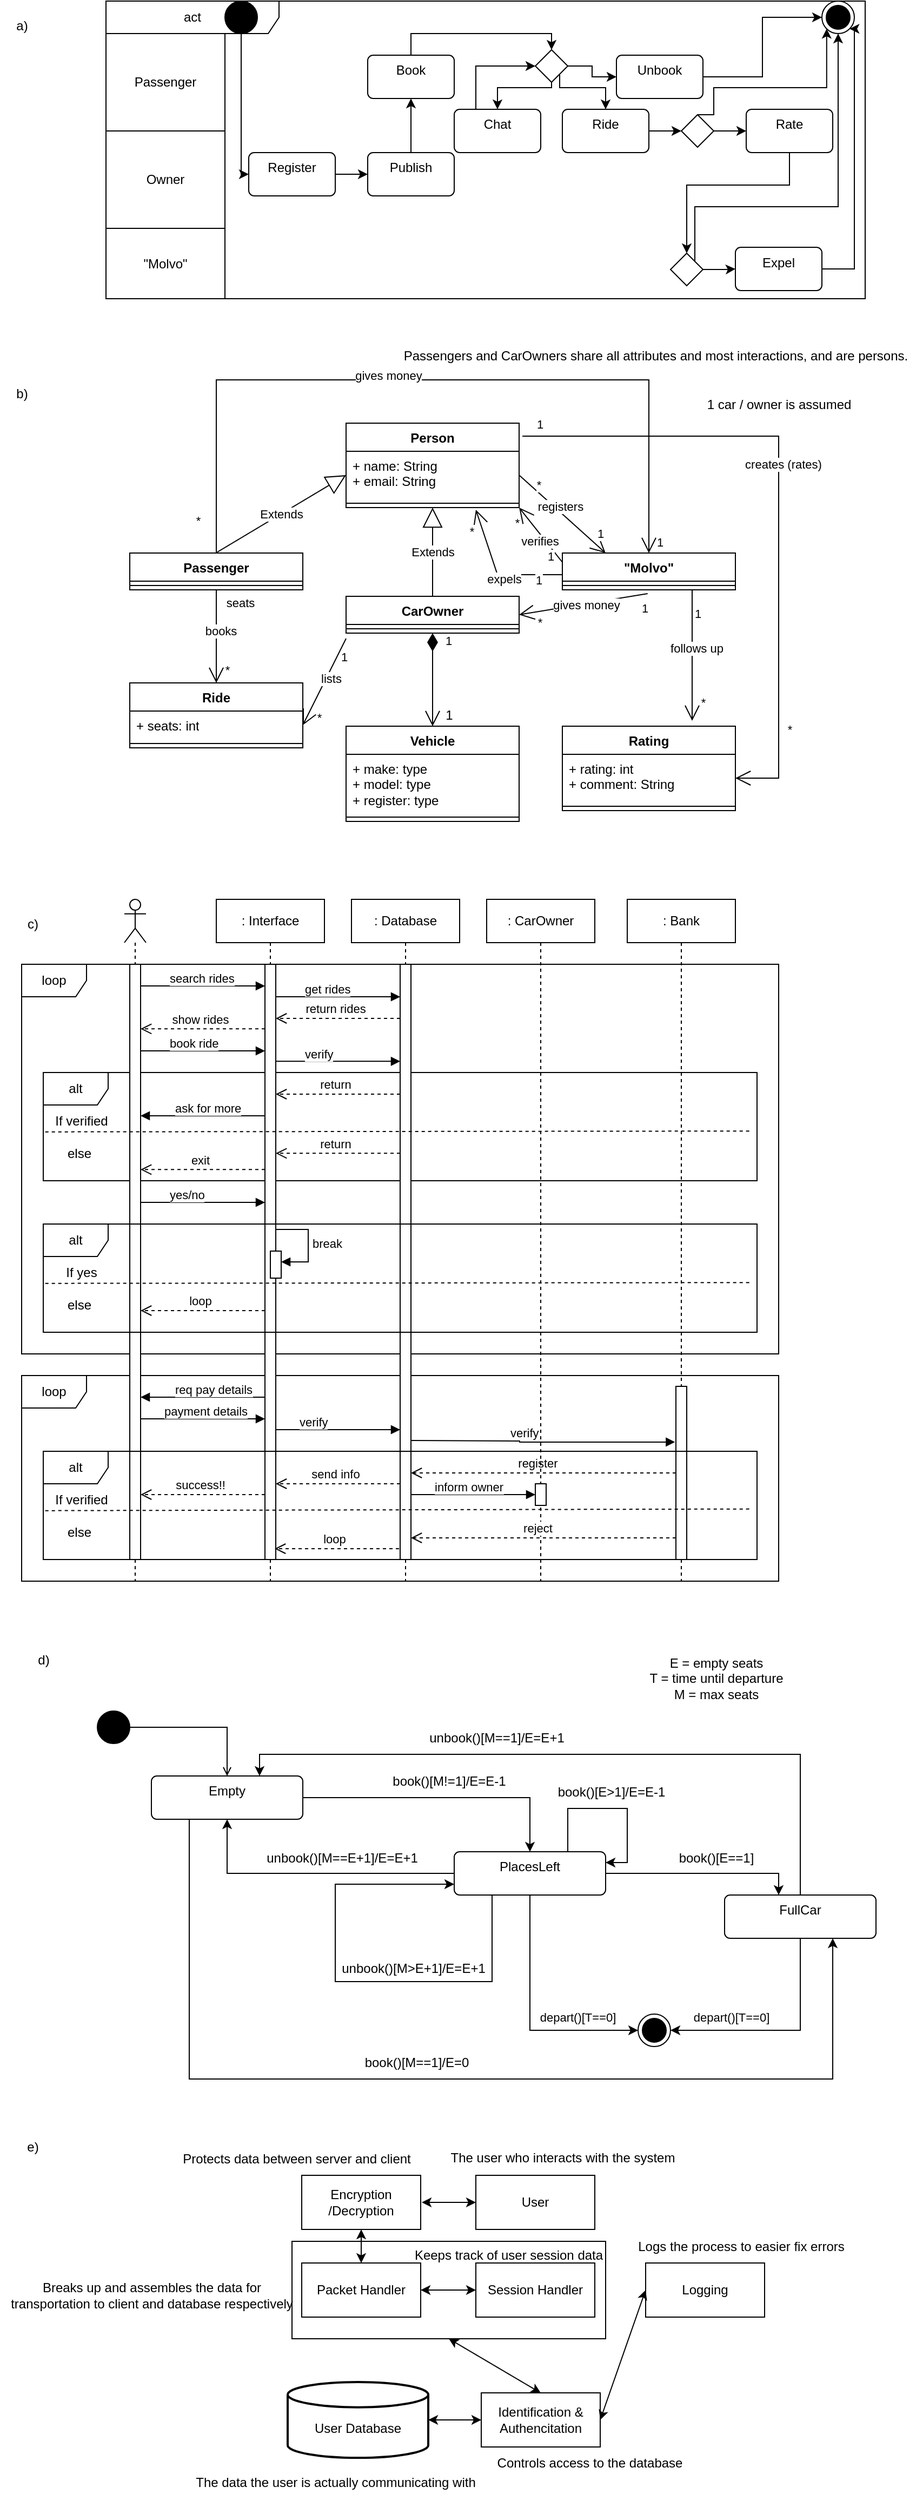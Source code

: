 <mxfile version="24.7.14">
  <diagram name="Page-1" id="c4acf3e9-155e-7222-9cf6-157b1a14988f">
    <mxGraphModel dx="1615" dy="871" grid="1" gridSize="10" guides="1" tooltips="1" connect="1" arrows="1" fold="1" page="1" pageScale="1" pageWidth="850" pageHeight="1100" background="none" math="0" shadow="0">
      <root>
        <mxCell id="0" />
        <mxCell id="1" parent="0" />
        <mxCell id="uLzzSYT0SzyPOxnXmZJz-253" value="" style="html=1;whiteSpace=wrap;" vertex="1" parent="1">
          <mxGeometry x="270" y="2110" width="290" height="90" as="geometry" />
        </mxCell>
        <mxCell id="uLzzSYT0SzyPOxnXmZJz-177" value="act" style="shape=umlFrame;whiteSpace=wrap;html=1;pointerEvents=0;recursiveResize=0;container=1;collapsible=0;width=160;" vertex="1" parent="1">
          <mxGeometry x="98" y="40" width="702" height="275" as="geometry" />
        </mxCell>
        <mxCell id="uLzzSYT0SzyPOxnXmZJz-180" value="&quot;Molvo&quot;" style="html=1;whiteSpace=wrap;" vertex="1" parent="uLzzSYT0SzyPOxnXmZJz-177">
          <mxGeometry y="210" width="110" height="65" as="geometry" />
        </mxCell>
        <mxCell id="uLzzSYT0SzyPOxnXmZJz-188" style="edgeStyle=orthogonalEdgeStyle;rounded=0;orthogonalLoop=1;jettySize=auto;html=1;entryX=0;entryY=0.5;entryDx=0;entryDy=0;" edge="1" parent="uLzzSYT0SzyPOxnXmZJz-177" source="uLzzSYT0SzyPOxnXmZJz-176" target="uLzzSYT0SzyPOxnXmZJz-181">
          <mxGeometry relative="1" as="geometry" />
        </mxCell>
        <mxCell id="uLzzSYT0SzyPOxnXmZJz-176" value="Register" style="html=1;align=center;verticalAlign=top;rounded=1;absoluteArcSize=1;arcSize=10;dashed=0;whiteSpace=wrap;" vertex="1" parent="uLzzSYT0SzyPOxnXmZJz-177">
          <mxGeometry x="132" y="140" width="80" height="40" as="geometry" />
        </mxCell>
        <mxCell id="uLzzSYT0SzyPOxnXmZJz-190" style="edgeStyle=orthogonalEdgeStyle;rounded=0;orthogonalLoop=1;jettySize=auto;html=1;entryX=0.5;entryY=1;entryDx=0;entryDy=0;" edge="1" parent="uLzzSYT0SzyPOxnXmZJz-177" source="uLzzSYT0SzyPOxnXmZJz-181" target="uLzzSYT0SzyPOxnXmZJz-182">
          <mxGeometry relative="1" as="geometry" />
        </mxCell>
        <mxCell id="uLzzSYT0SzyPOxnXmZJz-181" value="Publish" style="html=1;align=center;verticalAlign=top;rounded=1;absoluteArcSize=1;arcSize=10;dashed=0;whiteSpace=wrap;" vertex="1" parent="uLzzSYT0SzyPOxnXmZJz-177">
          <mxGeometry x="242" y="140" width="80" height="40" as="geometry" />
        </mxCell>
        <mxCell id="uLzzSYT0SzyPOxnXmZJz-191" style="edgeStyle=orthogonalEdgeStyle;rounded=0;orthogonalLoop=1;jettySize=auto;html=1;entryX=0.5;entryY=0;entryDx=0;entryDy=0;" edge="1" parent="uLzzSYT0SzyPOxnXmZJz-177" source="uLzzSYT0SzyPOxnXmZJz-192" target="uLzzSYT0SzyPOxnXmZJz-187">
          <mxGeometry relative="1" as="geometry">
            <Array as="points">
              <mxPoint x="412" y="80" />
              <mxPoint x="362" y="80" />
            </Array>
          </mxGeometry>
        </mxCell>
        <mxCell id="uLzzSYT0SzyPOxnXmZJz-182" value="Book" style="html=1;align=center;verticalAlign=top;rounded=1;absoluteArcSize=1;arcSize=10;dashed=0;whiteSpace=wrap;" vertex="1" parent="uLzzSYT0SzyPOxnXmZJz-177">
          <mxGeometry x="242" y="50" width="80" height="40" as="geometry" />
        </mxCell>
        <mxCell id="uLzzSYT0SzyPOxnXmZJz-206" style="edgeStyle=orthogonalEdgeStyle;rounded=0;orthogonalLoop=1;jettySize=auto;html=1;entryX=1;entryY=1;entryDx=0;entryDy=0;" edge="1" parent="uLzzSYT0SzyPOxnXmZJz-177" source="uLzzSYT0SzyPOxnXmZJz-184" target="uLzzSYT0SzyPOxnXmZJz-175">
          <mxGeometry relative="1" as="geometry">
            <Array as="points">
              <mxPoint x="692" y="247" />
              <mxPoint x="692" y="26" />
            </Array>
          </mxGeometry>
        </mxCell>
        <mxCell id="uLzzSYT0SzyPOxnXmZJz-184" value="Expel" style="html=1;align=center;verticalAlign=top;rounded=1;absoluteArcSize=1;arcSize=10;dashed=0;whiteSpace=wrap;" vertex="1" parent="uLzzSYT0SzyPOxnXmZJz-177">
          <mxGeometry x="582" y="227.5" width="80" height="40" as="geometry" />
        </mxCell>
        <mxCell id="uLzzSYT0SzyPOxnXmZJz-185" value="Ride" style="html=1;align=center;verticalAlign=top;rounded=1;absoluteArcSize=1;arcSize=10;dashed=0;whiteSpace=wrap;" vertex="1" parent="uLzzSYT0SzyPOxnXmZJz-177">
          <mxGeometry x="422" y="100" width="80" height="40" as="geometry" />
        </mxCell>
        <mxCell id="uLzzSYT0SzyPOxnXmZJz-194" style="edgeStyle=orthogonalEdgeStyle;rounded=0;orthogonalLoop=1;jettySize=auto;html=1;entryX=0;entryY=0.5;entryDx=0;entryDy=0;exitX=0.25;exitY=0;exitDx=0;exitDy=0;" edge="1" parent="uLzzSYT0SzyPOxnXmZJz-177" source="uLzzSYT0SzyPOxnXmZJz-187" target="uLzzSYT0SzyPOxnXmZJz-192">
          <mxGeometry relative="1" as="geometry">
            <Array as="points">
              <mxPoint x="362" y="60" />
              <mxPoint x="397" y="60" />
            </Array>
          </mxGeometry>
        </mxCell>
        <mxCell id="uLzzSYT0SzyPOxnXmZJz-187" value="Chat" style="html=1;align=center;verticalAlign=top;rounded=1;absoluteArcSize=1;arcSize=10;dashed=0;whiteSpace=wrap;" vertex="1" parent="uLzzSYT0SzyPOxnXmZJz-177">
          <mxGeometry x="322" y="100" width="80" height="40" as="geometry" />
        </mxCell>
        <mxCell id="uLzzSYT0SzyPOxnXmZJz-193" value="" style="edgeStyle=orthogonalEdgeStyle;rounded=0;orthogonalLoop=1;jettySize=auto;html=1;entryX=0.5;entryY=0;entryDx=0;entryDy=0;" edge="1" parent="uLzzSYT0SzyPOxnXmZJz-177" source="uLzzSYT0SzyPOxnXmZJz-182" target="uLzzSYT0SzyPOxnXmZJz-192">
          <mxGeometry relative="1" as="geometry">
            <mxPoint x="450" y="1470" as="sourcePoint" />
            <mxPoint x="510" y="1520" as="targetPoint" />
            <Array as="points">
              <mxPoint x="282" y="30" />
              <mxPoint x="412" y="30" />
            </Array>
          </mxGeometry>
        </mxCell>
        <mxCell id="uLzzSYT0SzyPOxnXmZJz-195" style="edgeStyle=orthogonalEdgeStyle;rounded=0;orthogonalLoop=1;jettySize=auto;html=1;" edge="1" parent="uLzzSYT0SzyPOxnXmZJz-177" source="uLzzSYT0SzyPOxnXmZJz-192" target="uLzzSYT0SzyPOxnXmZJz-183">
          <mxGeometry relative="1" as="geometry" />
        </mxCell>
        <mxCell id="uLzzSYT0SzyPOxnXmZJz-197" style="edgeStyle=orthogonalEdgeStyle;rounded=0;orthogonalLoop=1;jettySize=auto;html=1;exitX=1;exitY=1;exitDx=0;exitDy=0;entryX=0.5;entryY=0;entryDx=0;entryDy=0;" edge="1" parent="uLzzSYT0SzyPOxnXmZJz-177" source="uLzzSYT0SzyPOxnXmZJz-192" target="uLzzSYT0SzyPOxnXmZJz-185">
          <mxGeometry relative="1" as="geometry">
            <Array as="points">
              <mxPoint x="420" y="80" />
              <mxPoint x="462" y="80" />
            </Array>
          </mxGeometry>
        </mxCell>
        <mxCell id="uLzzSYT0SzyPOxnXmZJz-192" value="" style="rhombus;" vertex="1" parent="uLzzSYT0SzyPOxnXmZJz-177">
          <mxGeometry x="397" y="45" width="30" height="30" as="geometry" />
        </mxCell>
        <mxCell id="uLzzSYT0SzyPOxnXmZJz-201" style="edgeStyle=orthogonalEdgeStyle;rounded=0;orthogonalLoop=1;jettySize=auto;html=1;entryX=0;entryY=0.5;entryDx=0;entryDy=0;" edge="1" parent="uLzzSYT0SzyPOxnXmZJz-177" source="uLzzSYT0SzyPOxnXmZJz-183" target="uLzzSYT0SzyPOxnXmZJz-175">
          <mxGeometry relative="1" as="geometry" />
        </mxCell>
        <mxCell id="uLzzSYT0SzyPOxnXmZJz-183" value="Unbook" style="html=1;align=center;verticalAlign=top;rounded=1;absoluteArcSize=1;arcSize=10;dashed=0;whiteSpace=wrap;" vertex="1" parent="uLzzSYT0SzyPOxnXmZJz-177">
          <mxGeometry x="472" y="50" width="80" height="40" as="geometry" />
        </mxCell>
        <mxCell id="uLzzSYT0SzyPOxnXmZJz-179" value="Owner" style="html=1;whiteSpace=wrap;" vertex="1" parent="uLzzSYT0SzyPOxnXmZJz-177">
          <mxGeometry y="120" width="110" height="90" as="geometry" />
        </mxCell>
        <mxCell id="uLzzSYT0SzyPOxnXmZJz-175" value="" style="ellipse;html=1;shape=endState;fillColor=strokeColor;" vertex="1" parent="uLzzSYT0SzyPOxnXmZJz-177">
          <mxGeometry x="662" width="30" height="30" as="geometry" />
        </mxCell>
        <mxCell id="uLzzSYT0SzyPOxnXmZJz-174" value="" style="ellipse;fillColor=strokeColor;html=1;" vertex="1" parent="uLzzSYT0SzyPOxnXmZJz-177">
          <mxGeometry x="110" width="30" height="30" as="geometry" />
        </mxCell>
        <mxCell id="uLzzSYT0SzyPOxnXmZJz-189" style="edgeStyle=orthogonalEdgeStyle;rounded=0;orthogonalLoop=1;jettySize=auto;html=1;entryX=0;entryY=0.5;entryDx=0;entryDy=0;" edge="1" parent="uLzzSYT0SzyPOxnXmZJz-177" source="uLzzSYT0SzyPOxnXmZJz-174" target="uLzzSYT0SzyPOxnXmZJz-176">
          <mxGeometry relative="1" as="geometry">
            <Array as="points">
              <mxPoint x="125" y="160" />
            </Array>
          </mxGeometry>
        </mxCell>
        <mxCell id="uLzzSYT0SzyPOxnXmZJz-203" value="" style="rhombus;" vertex="1" parent="uLzzSYT0SzyPOxnXmZJz-177">
          <mxGeometry x="532" y="105" width="30" height="30" as="geometry" />
        </mxCell>
        <mxCell id="uLzzSYT0SzyPOxnXmZJz-198" style="edgeStyle=orthogonalEdgeStyle;rounded=0;orthogonalLoop=1;jettySize=auto;html=1;entryX=0;entryY=0.5;entryDx=0;entryDy=0;" edge="1" parent="uLzzSYT0SzyPOxnXmZJz-177" source="uLzzSYT0SzyPOxnXmZJz-185" target="uLzzSYT0SzyPOxnXmZJz-203">
          <mxGeometry relative="1" as="geometry">
            <Array as="points">
              <mxPoint x="532" y="120" />
            </Array>
          </mxGeometry>
        </mxCell>
        <mxCell id="uLzzSYT0SzyPOxnXmZJz-205" style="edgeStyle=orthogonalEdgeStyle;rounded=0;orthogonalLoop=1;jettySize=auto;html=1;exitX=0.5;exitY=0;exitDx=0;exitDy=0;entryX=0;entryY=1;entryDx=0;entryDy=0;" edge="1" parent="uLzzSYT0SzyPOxnXmZJz-177" source="uLzzSYT0SzyPOxnXmZJz-203" target="uLzzSYT0SzyPOxnXmZJz-175">
          <mxGeometry relative="1" as="geometry">
            <Array as="points">
              <mxPoint x="562" y="105" />
              <mxPoint x="562" y="80" />
              <mxPoint x="666" y="80" />
            </Array>
          </mxGeometry>
        </mxCell>
        <mxCell id="uLzzSYT0SzyPOxnXmZJz-164" value="loop" style="shape=umlFrame;whiteSpace=wrap;html=1;pointerEvents=0;" vertex="1" parent="1">
          <mxGeometry x="20" y="1310" width="700" height="190" as="geometry" />
        </mxCell>
        <mxCell id="uLzzSYT0SzyPOxnXmZJz-149" value="loop" style="shape=umlFrame;whiteSpace=wrap;html=1;pointerEvents=0;" vertex="1" parent="1">
          <mxGeometry x="20" y="930" width="700" height="360" as="geometry" />
        </mxCell>
        <mxCell id="uLzzSYT0SzyPOxnXmZJz-130" value="alt" style="shape=umlFrame;whiteSpace=wrap;html=1;pointerEvents=0;" vertex="1" parent="1">
          <mxGeometry x="40" y="1030" width="660" height="100" as="geometry" />
        </mxCell>
        <mxCell id="uLzzSYT0SzyPOxnXmZJz-9" value="&quot;Molvo&quot;" style="swimlane;fontStyle=1;align=center;verticalAlign=top;childLayout=stackLayout;horizontal=1;startSize=26;horizontalStack=0;resizeParent=1;resizeParentMax=0;resizeLast=0;collapsible=1;marginBottom=0;whiteSpace=wrap;html=1;" vertex="1" parent="1">
          <mxGeometry x="520" y="550" width="160" height="34" as="geometry" />
        </mxCell>
        <mxCell id="uLzzSYT0SzyPOxnXmZJz-11" value="" style="line;strokeWidth=1;fillColor=none;align=left;verticalAlign=middle;spacingTop=-1;spacingLeft=3;spacingRight=3;rotatable=0;labelPosition=right;points=[];portConstraint=eastwest;strokeColor=inherit;" vertex="1" parent="uLzzSYT0SzyPOxnXmZJz-9">
          <mxGeometry y="26" width="160" height="8" as="geometry" />
        </mxCell>
        <mxCell id="uLzzSYT0SzyPOxnXmZJz-1" value="Person" style="swimlane;fontStyle=1;align=center;verticalAlign=top;childLayout=stackLayout;horizontal=1;startSize=26;horizontalStack=0;resizeParent=1;resizeParentMax=0;resizeLast=0;collapsible=1;marginBottom=0;whiteSpace=wrap;html=1;" vertex="1" parent="1">
          <mxGeometry x="320" y="430" width="160" height="78" as="geometry" />
        </mxCell>
        <mxCell id="uLzzSYT0SzyPOxnXmZJz-2" value="&lt;div&gt;+ name: String&lt;/div&gt;&lt;div&gt;+ email: String&lt;/div&gt;" style="text;strokeColor=none;fillColor=none;align=left;verticalAlign=top;spacingLeft=4;spacingRight=4;overflow=hidden;rotatable=0;points=[[0,0.5],[1,0.5]];portConstraint=eastwest;whiteSpace=wrap;html=1;" vertex="1" parent="uLzzSYT0SzyPOxnXmZJz-1">
          <mxGeometry y="26" width="160" height="44" as="geometry" />
        </mxCell>
        <mxCell id="uLzzSYT0SzyPOxnXmZJz-3" value="" style="line;strokeWidth=1;fillColor=none;align=left;verticalAlign=middle;spacingTop=-1;spacingLeft=3;spacingRight=3;rotatable=0;labelPosition=right;points=[];portConstraint=eastwest;strokeColor=inherit;" vertex="1" parent="uLzzSYT0SzyPOxnXmZJz-1">
          <mxGeometry y="70" width="160" height="8" as="geometry" />
        </mxCell>
        <mxCell id="uLzzSYT0SzyPOxnXmZJz-5" value="Passenger" style="swimlane;fontStyle=1;align=center;verticalAlign=top;childLayout=stackLayout;horizontal=1;startSize=26;horizontalStack=0;resizeParent=1;resizeParentMax=0;resizeLast=0;collapsible=1;marginBottom=0;whiteSpace=wrap;html=1;" vertex="1" parent="1">
          <mxGeometry x="120" y="550" width="160" height="34" as="geometry" />
        </mxCell>
        <mxCell id="uLzzSYT0SzyPOxnXmZJz-7" value="" style="line;strokeWidth=1;fillColor=none;align=left;verticalAlign=middle;spacingTop=-1;spacingLeft=3;spacingRight=3;rotatable=0;labelPosition=right;points=[];portConstraint=eastwest;strokeColor=inherit;" vertex="1" parent="uLzzSYT0SzyPOxnXmZJz-5">
          <mxGeometry y="26" width="160" height="8" as="geometry" />
        </mxCell>
        <mxCell id="uLzzSYT0SzyPOxnXmZJz-13" value="CarOwner" style="swimlane;fontStyle=1;align=center;verticalAlign=top;childLayout=stackLayout;horizontal=1;startSize=26;horizontalStack=0;resizeParent=1;resizeParentMax=0;resizeLast=0;collapsible=1;marginBottom=0;whiteSpace=wrap;html=1;" vertex="1" parent="1">
          <mxGeometry x="320" y="590" width="160" height="34" as="geometry" />
        </mxCell>
        <mxCell id="uLzzSYT0SzyPOxnXmZJz-15" value="" style="line;strokeWidth=1;fillColor=none;align=left;verticalAlign=middle;spacingTop=-1;spacingLeft=3;spacingRight=3;rotatable=0;labelPosition=right;points=[];portConstraint=eastwest;strokeColor=inherit;" vertex="1" parent="uLzzSYT0SzyPOxnXmZJz-13">
          <mxGeometry y="26" width="160" height="8" as="geometry" />
        </mxCell>
        <mxCell id="uLzzSYT0SzyPOxnXmZJz-18" value="Extends" style="endArrow=block;endSize=16;endFill=0;html=1;rounded=0;exitX=0.5;exitY=0;exitDx=0;exitDy=0;entryX=0.5;entryY=1;entryDx=0;entryDy=0;entryPerimeter=0;" edge="1" parent="1" source="uLzzSYT0SzyPOxnXmZJz-13" target="uLzzSYT0SzyPOxnXmZJz-3">
          <mxGeometry width="160" relative="1" as="geometry">
            <mxPoint x="400" y="580" as="sourcePoint" />
            <mxPoint x="400" y="516" as="targetPoint" />
          </mxGeometry>
        </mxCell>
        <mxCell id="uLzzSYT0SzyPOxnXmZJz-20" value="Extends" style="endArrow=block;endSize=16;endFill=0;html=1;rounded=0;exitX=0.5;exitY=0;exitDx=0;exitDy=0;entryX=0;entryY=0.5;entryDx=0;entryDy=0;" edge="1" parent="1" target="uLzzSYT0SzyPOxnXmZJz-2">
          <mxGeometry width="160" relative="1" as="geometry">
            <mxPoint x="199.5" y="550" as="sourcePoint" />
            <mxPoint x="199.5" y="476" as="targetPoint" />
          </mxGeometry>
        </mxCell>
        <mxCell id="uLzzSYT0SzyPOxnXmZJz-21" value="Vehicle" style="swimlane;fontStyle=1;align=center;verticalAlign=top;childLayout=stackLayout;horizontal=1;startSize=26;horizontalStack=0;resizeParent=1;resizeParentMax=0;resizeLast=0;collapsible=1;marginBottom=0;whiteSpace=wrap;html=1;" vertex="1" parent="1">
          <mxGeometry x="320" y="710" width="160" height="88" as="geometry" />
        </mxCell>
        <mxCell id="uLzzSYT0SzyPOxnXmZJz-22" value="&lt;div&gt;+ make: type&lt;/div&gt;&lt;div&gt;+ model: type&lt;br&gt;&lt;/div&gt;&lt;div&gt;+ register: type&lt;br&gt;&lt;/div&gt;" style="text;strokeColor=none;fillColor=none;align=left;verticalAlign=top;spacingLeft=4;spacingRight=4;overflow=hidden;rotatable=0;points=[[0,0.5],[1,0.5]];portConstraint=eastwest;whiteSpace=wrap;html=1;" vertex="1" parent="uLzzSYT0SzyPOxnXmZJz-21">
          <mxGeometry y="26" width="160" height="54" as="geometry" />
        </mxCell>
        <mxCell id="uLzzSYT0SzyPOxnXmZJz-23" value="" style="line;strokeWidth=1;fillColor=none;align=left;verticalAlign=middle;spacingTop=-1;spacingLeft=3;spacingRight=3;rotatable=0;labelPosition=right;points=[];portConstraint=eastwest;strokeColor=inherit;" vertex="1" parent="uLzzSYT0SzyPOxnXmZJz-21">
          <mxGeometry y="80" width="160" height="8" as="geometry" />
        </mxCell>
        <mxCell id="uLzzSYT0SzyPOxnXmZJz-24" value="1" style="endArrow=open;html=1;endSize=12;startArrow=diamondThin;startSize=14;startFill=1;edgeStyle=orthogonalEdgeStyle;align=left;verticalAlign=bottom;rounded=0;entryX=0.5;entryY=0;entryDx=0;entryDy=0;exitX=0.5;exitY=1;exitDx=0;exitDy=0;" edge="1" parent="1" source="uLzzSYT0SzyPOxnXmZJz-13" target="uLzzSYT0SzyPOxnXmZJz-21">
          <mxGeometry x="-0.628" y="10" relative="1" as="geometry">
            <mxPoint x="400" y="650" as="sourcePoint" />
            <mxPoint x="500" y="670" as="targetPoint" />
            <mxPoint as="offset" />
          </mxGeometry>
        </mxCell>
        <mxCell id="uLzzSYT0SzyPOxnXmZJz-25" value="Ride" style="swimlane;fontStyle=1;align=center;verticalAlign=top;childLayout=stackLayout;horizontal=1;startSize=26;horizontalStack=0;resizeParent=1;resizeParentMax=0;resizeLast=0;collapsible=1;marginBottom=0;whiteSpace=wrap;html=1;" vertex="1" parent="1">
          <mxGeometry x="120" y="670" width="160" height="60" as="geometry" />
        </mxCell>
        <mxCell id="uLzzSYT0SzyPOxnXmZJz-26" value="+ seats: int" style="text;strokeColor=none;fillColor=none;align=left;verticalAlign=top;spacingLeft=4;spacingRight=4;overflow=hidden;rotatable=0;points=[[0,0.5],[1,0.5]];portConstraint=eastwest;whiteSpace=wrap;html=1;" vertex="1" parent="uLzzSYT0SzyPOxnXmZJz-25">
          <mxGeometry y="26" width="160" height="26" as="geometry" />
        </mxCell>
        <mxCell id="uLzzSYT0SzyPOxnXmZJz-27" value="" style="line;strokeWidth=1;fillColor=none;align=left;verticalAlign=middle;spacingTop=-1;spacingLeft=3;spacingRight=3;rotatable=0;labelPosition=right;points=[];portConstraint=eastwest;strokeColor=inherit;" vertex="1" parent="uLzzSYT0SzyPOxnXmZJz-25">
          <mxGeometry y="52" width="160" height="8" as="geometry" />
        </mxCell>
        <mxCell id="uLzzSYT0SzyPOxnXmZJz-61" value="Rating" style="swimlane;fontStyle=1;align=center;verticalAlign=top;childLayout=stackLayout;horizontal=1;startSize=26;horizontalStack=0;resizeParent=1;resizeParentMax=0;resizeLast=0;collapsible=1;marginBottom=0;whiteSpace=wrap;html=1;" vertex="1" parent="1">
          <mxGeometry x="520" y="710" width="160" height="78" as="geometry" />
        </mxCell>
        <mxCell id="uLzzSYT0SzyPOxnXmZJz-62" value="&lt;div&gt;+ rating: int&lt;/div&gt;&lt;div&gt;+ comment: String&lt;br&gt;&lt;/div&gt;" style="text;strokeColor=none;fillColor=none;align=left;verticalAlign=top;spacingLeft=4;spacingRight=4;overflow=hidden;rotatable=0;points=[[0,0.5],[1,0.5]];portConstraint=eastwest;whiteSpace=wrap;html=1;" vertex="1" parent="uLzzSYT0SzyPOxnXmZJz-61">
          <mxGeometry y="26" width="160" height="44" as="geometry" />
        </mxCell>
        <mxCell id="uLzzSYT0SzyPOxnXmZJz-63" value="" style="line;strokeWidth=1;fillColor=none;align=left;verticalAlign=middle;spacingTop=-1;spacingLeft=3;spacingRight=3;rotatable=0;labelPosition=right;points=[];portConstraint=eastwest;strokeColor=inherit;" vertex="1" parent="uLzzSYT0SzyPOxnXmZJz-61">
          <mxGeometry y="70" width="160" height="8" as="geometry" />
        </mxCell>
        <mxCell id="uLzzSYT0SzyPOxnXmZJz-64" value="" style="endArrow=open;endFill=1;endSize=12;html=1;rounded=0;entryX=0.5;entryY=0;entryDx=0;entryDy=0;exitX=0.5;exitY=1;exitDx=0;exitDy=0;" edge="1" parent="1" source="uLzzSYT0SzyPOxnXmZJz-5" target="uLzzSYT0SzyPOxnXmZJz-25">
          <mxGeometry width="160" relative="1" as="geometry">
            <mxPoint x="200" y="620" as="sourcePoint" />
            <mxPoint x="230" y="790" as="targetPoint" />
          </mxGeometry>
        </mxCell>
        <mxCell id="uLzzSYT0SzyPOxnXmZJz-66" value="books" style="edgeLabel;html=1;align=center;verticalAlign=middle;resizable=0;points=[];" vertex="1" connectable="0" parent="uLzzSYT0SzyPOxnXmZJz-64">
          <mxGeometry x="-0.115" y="4" relative="1" as="geometry">
            <mxPoint as="offset" />
          </mxGeometry>
        </mxCell>
        <mxCell id="uLzzSYT0SzyPOxnXmZJz-67" value="seats" style="edgeLabel;html=1;align=center;verticalAlign=middle;resizable=0;points=[];" vertex="1" connectable="0" parent="uLzzSYT0SzyPOxnXmZJz-64">
          <mxGeometry x="-0.644" y="5" relative="1" as="geometry">
            <mxPoint x="17" y="-4" as="offset" />
          </mxGeometry>
        </mxCell>
        <mxCell id="uLzzSYT0SzyPOxnXmZJz-68" value="*" style="edgeLabel;html=1;align=center;verticalAlign=middle;resizable=0;points=[];" vertex="1" connectable="0" parent="uLzzSYT0SzyPOxnXmZJz-64">
          <mxGeometry x="0.713" y="10" relative="1" as="geometry">
            <mxPoint as="offset" />
          </mxGeometry>
        </mxCell>
        <mxCell id="uLzzSYT0SzyPOxnXmZJz-73" value="" style="endArrow=open;endFill=1;endSize=12;html=1;rounded=0;entryX=0.5;entryY=0;entryDx=0;entryDy=0;exitX=0.5;exitY=0;exitDx=0;exitDy=0;" edge="1" parent="1" source="uLzzSYT0SzyPOxnXmZJz-5" target="uLzzSYT0SzyPOxnXmZJz-9">
          <mxGeometry width="160" relative="1" as="geometry">
            <mxPoint x="200" y="390" as="sourcePoint" />
            <mxPoint x="170" y="440" as="targetPoint" />
            <Array as="points">
              <mxPoint x="200" y="390" />
              <mxPoint x="600" y="390" />
            </Array>
          </mxGeometry>
        </mxCell>
        <mxCell id="uLzzSYT0SzyPOxnXmZJz-74" value="gives money" style="edgeLabel;html=1;align=center;verticalAlign=middle;resizable=0;points=[];" vertex="1" connectable="0" parent="uLzzSYT0SzyPOxnXmZJz-73">
          <mxGeometry x="-0.115" y="4" relative="1" as="geometry">
            <mxPoint as="offset" />
          </mxGeometry>
        </mxCell>
        <mxCell id="uLzzSYT0SzyPOxnXmZJz-75" value="*" style="edgeLabel;html=1;align=center;verticalAlign=middle;resizable=0;points=[];" vertex="1" connectable="0" parent="uLzzSYT0SzyPOxnXmZJz-73">
          <mxGeometry x="-0.644" y="5" relative="1" as="geometry">
            <mxPoint x="-12" y="98" as="offset" />
          </mxGeometry>
        </mxCell>
        <mxCell id="uLzzSYT0SzyPOxnXmZJz-76" value="1" style="edgeLabel;html=1;align=center;verticalAlign=middle;resizable=0;points=[];rotation=0;" vertex="1" connectable="0" parent="uLzzSYT0SzyPOxnXmZJz-73">
          <mxGeometry x="0.713" y="10" relative="1" as="geometry">
            <mxPoint y="93" as="offset" />
          </mxGeometry>
        </mxCell>
        <mxCell id="uLzzSYT0SzyPOxnXmZJz-78" value="" style="endArrow=open;endFill=1;endSize=12;html=1;rounded=0;entryX=1;entryY=0.5;entryDx=0;entryDy=0;exitX=0.493;exitY=1.433;exitDx=0;exitDy=0;exitPerimeter=0;" edge="1" parent="1" source="uLzzSYT0SzyPOxnXmZJz-11" target="uLzzSYT0SzyPOxnXmZJz-13">
          <mxGeometry width="160" relative="1" as="geometry">
            <mxPoint x="600" y="610" as="sourcePoint" />
            <mxPoint x="480" y="629.0" as="targetPoint" />
          </mxGeometry>
        </mxCell>
        <mxCell id="uLzzSYT0SzyPOxnXmZJz-79" value="gives money" style="edgeLabel;html=1;align=center;verticalAlign=middle;resizable=0;points=[];" vertex="1" connectable="0" parent="uLzzSYT0SzyPOxnXmZJz-78">
          <mxGeometry x="-0.115" y="4" relative="1" as="geometry">
            <mxPoint x="-5" y="-2" as="offset" />
          </mxGeometry>
        </mxCell>
        <mxCell id="uLzzSYT0SzyPOxnXmZJz-80" value="1" style="edgeLabel;html=1;align=center;verticalAlign=middle;resizable=0;points=[];" vertex="1" connectable="0" parent="uLzzSYT0SzyPOxnXmZJz-78">
          <mxGeometry x="-0.644" y="5" relative="1" as="geometry">
            <mxPoint x="17" y="5" as="offset" />
          </mxGeometry>
        </mxCell>
        <mxCell id="uLzzSYT0SzyPOxnXmZJz-81" value="*" style="edgeLabel;html=1;align=center;verticalAlign=middle;resizable=0;points=[];" vertex="1" connectable="0" parent="uLzzSYT0SzyPOxnXmZJz-78">
          <mxGeometry x="0.713" y="10" relative="1" as="geometry">
            <mxPoint as="offset" />
          </mxGeometry>
        </mxCell>
        <mxCell id="uLzzSYT0SzyPOxnXmZJz-86" value="" style="endArrow=open;endFill=1;endSize=12;html=1;rounded=0;entryX=1;entryY=0.5;entryDx=0;entryDy=0;exitX=0;exitY=0.5;exitDx=0;exitDy=0;" edge="1" parent="1" target="uLzzSYT0SzyPOxnXmZJz-26">
          <mxGeometry width="160" relative="1" as="geometry">
            <mxPoint x="320" y="629.0" as="sourcePoint" />
            <mxPoint x="240" y="710" as="targetPoint" />
          </mxGeometry>
        </mxCell>
        <mxCell id="uLzzSYT0SzyPOxnXmZJz-87" value="lists" style="edgeLabel;html=1;align=center;verticalAlign=middle;resizable=0;points=[];" vertex="1" connectable="0" parent="uLzzSYT0SzyPOxnXmZJz-86">
          <mxGeometry x="-0.115" y="4" relative="1" as="geometry">
            <mxPoint as="offset" />
          </mxGeometry>
        </mxCell>
        <mxCell id="uLzzSYT0SzyPOxnXmZJz-88" value="1" style="edgeLabel;html=1;align=center;verticalAlign=middle;resizable=0;points=[];" vertex="1" connectable="0" parent="uLzzSYT0SzyPOxnXmZJz-86">
          <mxGeometry x="-0.644" y="5" relative="1" as="geometry">
            <mxPoint as="offset" />
          </mxGeometry>
        </mxCell>
        <mxCell id="uLzzSYT0SzyPOxnXmZJz-89" value="*" style="edgeLabel;html=1;align=center;verticalAlign=middle;resizable=0;points=[];" vertex="1" connectable="0" parent="uLzzSYT0SzyPOxnXmZJz-86">
          <mxGeometry x="0.713" y="10" relative="1" as="geometry">
            <mxPoint as="offset" />
          </mxGeometry>
        </mxCell>
        <mxCell id="uLzzSYT0SzyPOxnXmZJz-90" value="" style="endArrow=open;endFill=1;endSize=12;html=1;rounded=0;entryX=0.25;entryY=0;entryDx=0;entryDy=0;exitX=1;exitY=0.5;exitDx=0;exitDy=0;" edge="1" parent="1" source="uLzzSYT0SzyPOxnXmZJz-2" target="uLzzSYT0SzyPOxnXmZJz-9">
          <mxGeometry width="160" relative="1" as="geometry">
            <mxPoint x="500" y="500" as="sourcePoint" />
            <mxPoint x="250" y="720" as="targetPoint" />
          </mxGeometry>
        </mxCell>
        <mxCell id="uLzzSYT0SzyPOxnXmZJz-91" value="registers" style="edgeLabel;html=1;align=center;verticalAlign=middle;resizable=0;points=[];" vertex="1" connectable="0" parent="uLzzSYT0SzyPOxnXmZJz-90">
          <mxGeometry x="-0.115" y="4" relative="1" as="geometry">
            <mxPoint as="offset" />
          </mxGeometry>
        </mxCell>
        <mxCell id="uLzzSYT0SzyPOxnXmZJz-92" value="*" style="edgeLabel;html=1;align=center;verticalAlign=middle;resizable=0;points=[];" vertex="1" connectable="0" parent="uLzzSYT0SzyPOxnXmZJz-90">
          <mxGeometry x="-0.644" y="5" relative="1" as="geometry">
            <mxPoint as="offset" />
          </mxGeometry>
        </mxCell>
        <mxCell id="uLzzSYT0SzyPOxnXmZJz-93" value="1" style="edgeLabel;html=1;align=center;verticalAlign=middle;resizable=0;points=[];" vertex="1" connectable="0" parent="uLzzSYT0SzyPOxnXmZJz-90">
          <mxGeometry x="0.713" y="10" relative="1" as="geometry">
            <mxPoint as="offset" />
          </mxGeometry>
        </mxCell>
        <mxCell id="uLzzSYT0SzyPOxnXmZJz-94" value="" style="endArrow=open;endFill=1;endSize=12;html=1;rounded=0;entryX=1;entryY=1;entryDx=0;entryDy=0;exitX=0;exitY=0.25;exitDx=0;exitDy=0;" edge="1" parent="1" source="uLzzSYT0SzyPOxnXmZJz-9" target="uLzzSYT0SzyPOxnXmZJz-1">
          <mxGeometry width="160" relative="1" as="geometry">
            <mxPoint x="260" y="670" as="sourcePoint" />
            <mxPoint x="260" y="730" as="targetPoint" />
          </mxGeometry>
        </mxCell>
        <mxCell id="uLzzSYT0SzyPOxnXmZJz-95" value="verifies" style="edgeLabel;html=1;align=center;verticalAlign=middle;resizable=0;points=[];" vertex="1" connectable="0" parent="uLzzSYT0SzyPOxnXmZJz-94">
          <mxGeometry x="-0.115" y="4" relative="1" as="geometry">
            <mxPoint as="offset" />
          </mxGeometry>
        </mxCell>
        <mxCell id="uLzzSYT0SzyPOxnXmZJz-96" value="1" style="edgeLabel;html=1;align=center;verticalAlign=middle;resizable=0;points=[];" vertex="1" connectable="0" parent="uLzzSYT0SzyPOxnXmZJz-94">
          <mxGeometry x="-0.644" y="5" relative="1" as="geometry">
            <mxPoint as="offset" />
          </mxGeometry>
        </mxCell>
        <mxCell id="uLzzSYT0SzyPOxnXmZJz-97" value="*" style="edgeLabel;html=1;align=center;verticalAlign=middle;resizable=0;points=[];" vertex="1" connectable="0" parent="uLzzSYT0SzyPOxnXmZJz-94">
          <mxGeometry x="0.713" y="10" relative="1" as="geometry">
            <mxPoint as="offset" />
          </mxGeometry>
        </mxCell>
        <mxCell id="uLzzSYT0SzyPOxnXmZJz-99" value="" style="endArrow=open;endFill=1;endSize=12;html=1;rounded=0;entryX=0.75;entryY=1.25;entryDx=0;entryDy=0;entryPerimeter=0;" edge="1" parent="1" target="uLzzSYT0SzyPOxnXmZJz-3">
          <mxGeometry width="160" relative="1" as="geometry">
            <mxPoint x="520" y="570" as="sourcePoint" />
            <mxPoint x="270" y="740" as="targetPoint" />
            <Array as="points">
              <mxPoint x="460" y="570" />
            </Array>
          </mxGeometry>
        </mxCell>
        <mxCell id="uLzzSYT0SzyPOxnXmZJz-100" value="expels" style="edgeLabel;html=1;align=center;verticalAlign=middle;resizable=0;points=[];" vertex="1" connectable="0" parent="uLzzSYT0SzyPOxnXmZJz-99">
          <mxGeometry x="-0.115" y="4" relative="1" as="geometry">
            <mxPoint as="offset" />
          </mxGeometry>
        </mxCell>
        <mxCell id="uLzzSYT0SzyPOxnXmZJz-101" value="1" style="edgeLabel;html=1;align=center;verticalAlign=middle;resizable=0;points=[];" vertex="1" connectable="0" parent="uLzzSYT0SzyPOxnXmZJz-99">
          <mxGeometry x="-0.644" y="5" relative="1" as="geometry">
            <mxPoint as="offset" />
          </mxGeometry>
        </mxCell>
        <mxCell id="uLzzSYT0SzyPOxnXmZJz-102" value="*" style="edgeLabel;html=1;align=center;verticalAlign=middle;resizable=0;points=[];" vertex="1" connectable="0" parent="uLzzSYT0SzyPOxnXmZJz-99">
          <mxGeometry x="0.713" y="10" relative="1" as="geometry">
            <mxPoint as="offset" />
          </mxGeometry>
        </mxCell>
        <mxCell id="uLzzSYT0SzyPOxnXmZJz-103" value="" style="endArrow=open;endFill=1;endSize=12;html=1;rounded=0;exitX=1.019;exitY=0.154;exitDx=0;exitDy=0;exitPerimeter=0;entryX=1;entryY=0.5;entryDx=0;entryDy=0;" edge="1" parent="1" source="uLzzSYT0SzyPOxnXmZJz-1" target="uLzzSYT0SzyPOxnXmZJz-62">
          <mxGeometry width="160" relative="1" as="geometry">
            <mxPoint x="730" y="490" as="sourcePoint" />
            <mxPoint x="720" y="750" as="targetPoint" />
            <Array as="points">
              <mxPoint x="720" y="442" />
              <mxPoint x="720" y="758" />
            </Array>
          </mxGeometry>
        </mxCell>
        <mxCell id="uLzzSYT0SzyPOxnXmZJz-104" value="creates (rates)" style="edgeLabel;html=1;align=center;verticalAlign=middle;resizable=0;points=[];" vertex="1" connectable="0" parent="uLzzSYT0SzyPOxnXmZJz-103">
          <mxGeometry x="-0.115" y="4" relative="1" as="geometry">
            <mxPoint as="offset" />
          </mxGeometry>
        </mxCell>
        <mxCell id="uLzzSYT0SzyPOxnXmZJz-105" value="1" style="edgeLabel;html=1;align=center;verticalAlign=middle;resizable=0;points=[];" vertex="1" connectable="0" parent="uLzzSYT0SzyPOxnXmZJz-103">
          <mxGeometry x="-0.644" y="5" relative="1" as="geometry">
            <mxPoint x="-90" y="-6" as="offset" />
          </mxGeometry>
        </mxCell>
        <mxCell id="uLzzSYT0SzyPOxnXmZJz-106" value="*" style="edgeLabel;html=1;align=center;verticalAlign=middle;resizable=0;points=[];" vertex="1" connectable="0" parent="uLzzSYT0SzyPOxnXmZJz-103">
          <mxGeometry x="0.713" y="10" relative="1" as="geometry">
            <mxPoint as="offset" />
          </mxGeometry>
        </mxCell>
        <mxCell id="uLzzSYT0SzyPOxnXmZJz-107" value="" style="endArrow=open;endFill=1;endSize=12;html=1;rounded=0;exitX=0.75;exitY=1;exitDx=0;exitDy=0;" edge="1" parent="1" source="uLzzSYT0SzyPOxnXmZJz-9">
          <mxGeometry width="160" relative="1" as="geometry">
            <mxPoint x="290" y="700" as="sourcePoint" />
            <mxPoint x="640" y="705" as="targetPoint" />
          </mxGeometry>
        </mxCell>
        <mxCell id="uLzzSYT0SzyPOxnXmZJz-108" value="follows up" style="edgeLabel;html=1;align=center;verticalAlign=middle;resizable=0;points=[];" vertex="1" connectable="0" parent="uLzzSYT0SzyPOxnXmZJz-107">
          <mxGeometry x="-0.115" y="4" relative="1" as="geometry">
            <mxPoint as="offset" />
          </mxGeometry>
        </mxCell>
        <mxCell id="uLzzSYT0SzyPOxnXmZJz-109" value="1" style="edgeLabel;html=1;align=center;verticalAlign=middle;resizable=0;points=[];" vertex="1" connectable="0" parent="uLzzSYT0SzyPOxnXmZJz-107">
          <mxGeometry x="-0.644" y="5" relative="1" as="geometry">
            <mxPoint as="offset" />
          </mxGeometry>
        </mxCell>
        <mxCell id="uLzzSYT0SzyPOxnXmZJz-110" value="*" style="edgeLabel;html=1;align=center;verticalAlign=middle;resizable=0;points=[];" vertex="1" connectable="0" parent="uLzzSYT0SzyPOxnXmZJz-107">
          <mxGeometry x="0.713" y="10" relative="1" as="geometry">
            <mxPoint as="offset" />
          </mxGeometry>
        </mxCell>
        <mxCell id="uLzzSYT0SzyPOxnXmZJz-112" value=": Interface" style="shape=umlLifeline;whiteSpace=wrap;html=1;container=1;dropTarget=0;collapsible=0;recursiveResize=0;outlineConnect=0;portConstraint=eastwest;newEdgeStyle={&quot;curved&quot;:0,&quot;rounded&quot;:0};points=[[0,0,0,0,5],[0,1,0,0,-5],[1,0,0,0,5],[1,1,0,0,-5]];perimeter=rectanglePerimeter;targetShapes=umlLifeline;participant=label;" vertex="1" parent="1">
          <mxGeometry x="200" y="870" width="100" height="630" as="geometry" />
        </mxCell>
        <mxCell id="uLzzSYT0SzyPOxnXmZJz-115" value="" style="html=1;points=[[0,0,0,0,5],[0,1,0,0,-5],[1,0,0,0,5],[1,1,0,0,-5]];perimeter=orthogonalPerimeter;outlineConnect=0;targetShapes=umlLifeline;portConstraint=eastwest;newEdgeStyle={&quot;curved&quot;:0,&quot;rounded&quot;:0};" vertex="1" parent="uLzzSYT0SzyPOxnXmZJz-112">
          <mxGeometry x="45" y="60" width="10" height="550" as="geometry" />
        </mxCell>
        <mxCell id="uLzzSYT0SzyPOxnXmZJz-113" value=": Database" style="shape=umlLifeline;perimeter=lifelinePerimeter;whiteSpace=wrap;html=1;container=1;dropTarget=0;collapsible=0;recursiveResize=0;outlineConnect=0;portConstraint=eastwest;newEdgeStyle={&quot;curved&quot;:0,&quot;rounded&quot;:0};" vertex="1" parent="1">
          <mxGeometry x="325" y="870" width="100" height="630" as="geometry" />
        </mxCell>
        <mxCell id="uLzzSYT0SzyPOxnXmZJz-116" value="" style="html=1;points=[[0,0,0,0,5],[0,1,0,0,-5],[1,0,0,0,5],[1,1,0,0,-5]];perimeter=orthogonalPerimeter;outlineConnect=0;targetShapes=umlLifeline;portConstraint=eastwest;newEdgeStyle={&quot;curved&quot;:0,&quot;rounded&quot;:0};" vertex="1" parent="uLzzSYT0SzyPOxnXmZJz-113">
          <mxGeometry x="45" y="60" width="10" height="550" as="geometry" />
        </mxCell>
        <mxCell id="uLzzSYT0SzyPOxnXmZJz-114" value=": Bank" style="shape=umlLifeline;perimeter=lifelinePerimeter;whiteSpace=wrap;html=1;container=1;dropTarget=0;collapsible=0;recursiveResize=0;outlineConnect=0;portConstraint=eastwest;newEdgeStyle={&quot;curved&quot;:0,&quot;rounded&quot;:0};" vertex="1" parent="1">
          <mxGeometry x="580" y="870" width="100" height="630" as="geometry" />
        </mxCell>
        <mxCell id="uLzzSYT0SzyPOxnXmZJz-117" value="" style="html=1;points=[[0,0,0,0,5],[0,1,0,0,-5],[1,0,0,0,5],[1,1,0,0,-5]];perimeter=orthogonalPerimeter;outlineConnect=0;targetShapes=umlLifeline;portConstraint=eastwest;newEdgeStyle={&quot;curved&quot;:0,&quot;rounded&quot;:0};" vertex="1" parent="uLzzSYT0SzyPOxnXmZJz-114">
          <mxGeometry x="45" y="450" width="10" height="160" as="geometry" />
        </mxCell>
        <mxCell id="uLzzSYT0SzyPOxnXmZJz-119" value="" style="shape=umlLifeline;perimeter=lifelinePerimeter;whiteSpace=wrap;html=1;container=1;dropTarget=0;collapsible=0;recursiveResize=0;outlineConnect=0;portConstraint=eastwest;newEdgeStyle={&quot;curved&quot;:0,&quot;rounded&quot;:0};participant=umlActor;" vertex="1" parent="1">
          <mxGeometry x="115" y="870" width="20" height="630" as="geometry" />
        </mxCell>
        <mxCell id="uLzzSYT0SzyPOxnXmZJz-120" value="" style="html=1;points=[[0,0,0,0,5],[0,1,0,0,-5],[1,0,0,0,5],[1,1,0,0,-5]];perimeter=orthogonalPerimeter;outlineConnect=0;targetShapes=umlLifeline;portConstraint=eastwest;newEdgeStyle={&quot;curved&quot;:0,&quot;rounded&quot;:0};" vertex="1" parent="uLzzSYT0SzyPOxnXmZJz-119">
          <mxGeometry x="5" y="60" width="10" height="550" as="geometry" />
        </mxCell>
        <mxCell id="uLzzSYT0SzyPOxnXmZJz-121" value="search rides" style="endArrow=block;endFill=1;html=1;edgeStyle=orthogonalEdgeStyle;align=left;verticalAlign=top;rounded=0;" edge="1" parent="1">
          <mxGeometry x="-0.565" y="20" relative="1" as="geometry">
            <mxPoint x="130" y="950" as="sourcePoint" />
            <mxPoint x="245" y="950" as="targetPoint" />
            <mxPoint as="offset" />
          </mxGeometry>
        </mxCell>
        <mxCell id="uLzzSYT0SzyPOxnXmZJz-125" value="get rides" style="endArrow=block;endFill=1;html=1;edgeStyle=orthogonalEdgeStyle;align=left;verticalAlign=top;rounded=0;" edge="1" parent="1">
          <mxGeometry x="-0.565" y="20" relative="1" as="geometry">
            <mxPoint x="255" y="960" as="sourcePoint" />
            <mxPoint x="370" y="960" as="targetPoint" />
            <mxPoint as="offset" />
          </mxGeometry>
        </mxCell>
        <mxCell id="uLzzSYT0SzyPOxnXmZJz-126" value="return rides" style="html=1;verticalAlign=bottom;endArrow=open;dashed=1;endSize=8;curved=0;rounded=0;" edge="1" parent="1" target="uLzzSYT0SzyPOxnXmZJz-115">
          <mxGeometry x="0.043" relative="1" as="geometry">
            <mxPoint x="370" y="980" as="sourcePoint" />
            <mxPoint x="290" y="980" as="targetPoint" />
            <mxPoint as="offset" />
          </mxGeometry>
        </mxCell>
        <mxCell id="uLzzSYT0SzyPOxnXmZJz-127" value="show rides" style="html=1;verticalAlign=bottom;endArrow=open;dashed=1;endSize=8;curved=0;rounded=0;" edge="1" parent="1">
          <mxGeometry x="0.043" relative="1" as="geometry">
            <mxPoint x="245" y="989.66" as="sourcePoint" />
            <mxPoint x="130" y="989.66" as="targetPoint" />
            <mxPoint as="offset" />
          </mxGeometry>
        </mxCell>
        <mxCell id="uLzzSYT0SzyPOxnXmZJz-128" value="book ride" style="endArrow=block;endFill=1;html=1;edgeStyle=orthogonalEdgeStyle;align=left;verticalAlign=top;rounded=0;" edge="1" parent="1">
          <mxGeometry x="-0.565" y="20" relative="1" as="geometry">
            <mxPoint x="130" y="1010" as="sourcePoint" />
            <mxPoint x="245" y="1010" as="targetPoint" />
            <mxPoint as="offset" />
          </mxGeometry>
        </mxCell>
        <mxCell id="uLzzSYT0SzyPOxnXmZJz-129" value="verify" style="endArrow=block;endFill=1;html=1;edgeStyle=orthogonalEdgeStyle;align=left;verticalAlign=top;rounded=0;" edge="1" parent="1">
          <mxGeometry x="-0.565" y="20" relative="1" as="geometry">
            <mxPoint x="255" y="1019.66" as="sourcePoint" />
            <mxPoint x="370" y="1019.66" as="targetPoint" />
            <mxPoint as="offset" />
          </mxGeometry>
        </mxCell>
        <mxCell id="uLzzSYT0SzyPOxnXmZJz-131" value="If verified" style="text;html=1;align=center;verticalAlign=middle;resizable=0;points=[];autosize=1;strokeColor=none;fillColor=none;" vertex="1" parent="1">
          <mxGeometry x="40" y="1060" width="70" height="30" as="geometry" />
        </mxCell>
        <mxCell id="uLzzSYT0SzyPOxnXmZJz-132" value="else" style="text;html=1;align=center;verticalAlign=middle;resizable=0;points=[];autosize=1;strokeColor=none;fillColor=none;" vertex="1" parent="1">
          <mxGeometry x="48" y="1090" width="50" height="30" as="geometry" />
        </mxCell>
        <mxCell id="uLzzSYT0SzyPOxnXmZJz-133" value="" style="endArrow=none;dashed=1;html=1;rounded=0;exitX=-0.123;exitY=-0.172;exitDx=0;exitDy=0;exitPerimeter=0;entryX=0.99;entryY=0.541;entryDx=0;entryDy=0;entryPerimeter=0;" edge="1" parent="1" source="uLzzSYT0SzyPOxnXmZJz-132" target="uLzzSYT0SzyPOxnXmZJz-130">
          <mxGeometry width="50" height="50" relative="1" as="geometry">
            <mxPoint x="210" y="1150" as="sourcePoint" />
            <mxPoint x="260" y="1100" as="targetPoint" />
          </mxGeometry>
        </mxCell>
        <mxCell id="uLzzSYT0SzyPOxnXmZJz-134" value="return" style="html=1;verticalAlign=bottom;endArrow=open;dashed=1;endSize=8;curved=0;rounded=0;" edge="1" parent="1">
          <mxGeometry x="0.043" relative="1" as="geometry">
            <mxPoint x="370" y="1050" as="sourcePoint" />
            <mxPoint x="255" y="1050" as="targetPoint" />
            <mxPoint as="offset" />
          </mxGeometry>
        </mxCell>
        <mxCell id="uLzzSYT0SzyPOxnXmZJz-135" value="ask for more" style="endArrow=block;endFill=1;html=1;edgeStyle=orthogonalEdgeStyle;align=left;verticalAlign=top;rounded=0;" edge="1" parent="1">
          <mxGeometry x="0.478" y="-20" relative="1" as="geometry">
            <mxPoint x="245.0" y="1070" as="sourcePoint" />
            <mxPoint x="130.0" y="1070" as="targetPoint" />
            <mxPoint as="offset" />
          </mxGeometry>
        </mxCell>
        <mxCell id="uLzzSYT0SzyPOxnXmZJz-136" value="return" style="html=1;verticalAlign=bottom;endArrow=open;dashed=1;endSize=8;curved=0;rounded=0;" edge="1" parent="1">
          <mxGeometry x="0.043" relative="1" as="geometry">
            <mxPoint x="370" y="1104.66" as="sourcePoint" />
            <mxPoint x="255" y="1104.66" as="targetPoint" />
            <mxPoint as="offset" />
          </mxGeometry>
        </mxCell>
        <mxCell id="uLzzSYT0SzyPOxnXmZJz-137" value="exit" style="html=1;verticalAlign=bottom;endArrow=open;dashed=1;endSize=8;curved=0;rounded=0;" edge="1" parent="1">
          <mxGeometry x="0.043" relative="1" as="geometry">
            <mxPoint x="245" y="1119.66" as="sourcePoint" />
            <mxPoint x="130" y="1119.66" as="targetPoint" />
            <mxPoint as="offset" />
          </mxGeometry>
        </mxCell>
        <mxCell id="uLzzSYT0SzyPOxnXmZJz-138" value="yes/no" style="endArrow=block;endFill=1;html=1;edgeStyle=orthogonalEdgeStyle;align=left;verticalAlign=top;rounded=0;" edge="1" parent="1">
          <mxGeometry x="-0.565" y="20" relative="1" as="geometry">
            <mxPoint x="130" y="1150" as="sourcePoint" />
            <mxPoint x="245" y="1150" as="targetPoint" />
            <mxPoint as="offset" />
          </mxGeometry>
        </mxCell>
        <mxCell id="uLzzSYT0SzyPOxnXmZJz-144" value="alt" style="shape=umlFrame;whiteSpace=wrap;html=1;pointerEvents=0;" vertex="1" parent="1">
          <mxGeometry x="40" y="1170" width="660" height="100" as="geometry" />
        </mxCell>
        <mxCell id="uLzzSYT0SzyPOxnXmZJz-145" value="If yes" style="text;html=1;align=center;verticalAlign=middle;resizable=0;points=[];autosize=1;strokeColor=none;fillColor=none;" vertex="1" parent="1">
          <mxGeometry x="50" y="1200" width="50" height="30" as="geometry" />
        </mxCell>
        <mxCell id="uLzzSYT0SzyPOxnXmZJz-146" value="else" style="text;html=1;align=center;verticalAlign=middle;resizable=0;points=[];autosize=1;strokeColor=none;fillColor=none;" vertex="1" parent="1">
          <mxGeometry x="48" y="1230" width="50" height="30" as="geometry" />
        </mxCell>
        <mxCell id="uLzzSYT0SzyPOxnXmZJz-147" value="" style="endArrow=none;dashed=1;html=1;rounded=0;exitX=-0.123;exitY=-0.172;exitDx=0;exitDy=0;exitPerimeter=0;entryX=0.99;entryY=0.541;entryDx=0;entryDy=0;entryPerimeter=0;" edge="1" parent="1" source="uLzzSYT0SzyPOxnXmZJz-146" target="uLzzSYT0SzyPOxnXmZJz-144">
          <mxGeometry width="50" height="50" relative="1" as="geometry">
            <mxPoint x="210" y="1290" as="sourcePoint" />
            <mxPoint x="260" y="1240" as="targetPoint" />
          </mxGeometry>
        </mxCell>
        <mxCell id="uLzzSYT0SzyPOxnXmZJz-152" value="loop" style="html=1;verticalAlign=bottom;endArrow=open;dashed=1;endSize=8;curved=0;rounded=0;" edge="1" parent="1">
          <mxGeometry x="0.043" relative="1" as="geometry">
            <mxPoint x="245" y="1250" as="sourcePoint" />
            <mxPoint x="130" y="1250" as="targetPoint" />
            <mxPoint as="offset" />
          </mxGeometry>
        </mxCell>
        <mxCell id="uLzzSYT0SzyPOxnXmZJz-153" value="payment details" style="endArrow=block;endFill=1;html=1;edgeStyle=orthogonalEdgeStyle;align=left;verticalAlign=top;rounded=0;" edge="1" parent="1">
          <mxGeometry x="-0.652" y="20" relative="1" as="geometry">
            <mxPoint x="130" y="1350" as="sourcePoint" />
            <mxPoint x="245" y="1350" as="targetPoint" />
            <mxPoint as="offset" />
          </mxGeometry>
        </mxCell>
        <mxCell id="uLzzSYT0SzyPOxnXmZJz-154" value="verify " style="endArrow=block;endFill=1;html=1;edgeStyle=orthogonalEdgeStyle;align=left;verticalAlign=top;rounded=0;" edge="1" parent="1">
          <mxGeometry x="-0.652" y="20" relative="1" as="geometry">
            <mxPoint x="255" y="1360" as="sourcePoint" />
            <mxPoint x="370" y="1360" as="targetPoint" />
            <mxPoint as="offset" />
          </mxGeometry>
        </mxCell>
        <mxCell id="uLzzSYT0SzyPOxnXmZJz-156" value="verify " style="endArrow=block;endFill=1;html=1;edgeStyle=orthogonalEdgeStyle;align=left;verticalAlign=top;rounded=0;entryX=0.442;entryY=0.796;entryDx=0;entryDy=0;entryPerimeter=0;" edge="1" parent="1" target="uLzzSYT0SzyPOxnXmZJz-114">
          <mxGeometry x="-0.267" y="20" relative="1" as="geometry">
            <mxPoint x="380" y="1370" as="sourcePoint" />
            <mxPoint x="495" y="1370" as="targetPoint" />
            <mxPoint as="offset" />
          </mxGeometry>
        </mxCell>
        <mxCell id="uLzzSYT0SzyPOxnXmZJz-158" value="alt" style="shape=umlFrame;whiteSpace=wrap;html=1;pointerEvents=0;" vertex="1" parent="1">
          <mxGeometry x="40" y="1380" width="660" height="100" as="geometry" />
        </mxCell>
        <mxCell id="uLzzSYT0SzyPOxnXmZJz-159" value="If verified" style="text;html=1;align=center;verticalAlign=middle;resizable=0;points=[];autosize=1;strokeColor=none;fillColor=none;" vertex="1" parent="1">
          <mxGeometry x="40" y="1410" width="70" height="30" as="geometry" />
        </mxCell>
        <mxCell id="uLzzSYT0SzyPOxnXmZJz-160" value="else" style="text;html=1;align=center;verticalAlign=middle;resizable=0;points=[];autosize=1;strokeColor=none;fillColor=none;" vertex="1" parent="1">
          <mxGeometry x="48" y="1440" width="50" height="30" as="geometry" />
        </mxCell>
        <mxCell id="uLzzSYT0SzyPOxnXmZJz-161" value="" style="endArrow=none;dashed=1;html=1;rounded=0;exitX=-0.123;exitY=-0.172;exitDx=0;exitDy=0;exitPerimeter=0;entryX=0.993;entryY=0.533;entryDx=0;entryDy=0;entryPerimeter=0;" edge="1" parent="1" source="uLzzSYT0SzyPOxnXmZJz-160" target="uLzzSYT0SzyPOxnXmZJz-158">
          <mxGeometry width="50" height="50" relative="1" as="geometry">
            <mxPoint x="210" y="1500" as="sourcePoint" />
            <mxPoint x="260" y="1450" as="targetPoint" />
          </mxGeometry>
        </mxCell>
        <mxCell id="uLzzSYT0SzyPOxnXmZJz-162" value="" style="html=1;points=[[0,0,0,0,5],[0,1,0,0,-5],[1,0,0,0,5],[1,1,0,0,-5]];perimeter=orthogonalPerimeter;outlineConnect=0;targetShapes=umlLifeline;portConstraint=eastwest;newEdgeStyle={&quot;curved&quot;:0,&quot;rounded&quot;:0};" vertex="1" parent="1">
          <mxGeometry x="250" y="1195" width="10" height="25" as="geometry" />
        </mxCell>
        <mxCell id="uLzzSYT0SzyPOxnXmZJz-163" value="break" style="html=1;align=left;spacingLeft=2;endArrow=block;rounded=0;edgeStyle=orthogonalEdgeStyle;curved=0;rounded=0;" edge="1" target="uLzzSYT0SzyPOxnXmZJz-162" parent="1">
          <mxGeometry relative="1" as="geometry">
            <mxPoint x="255" y="1175" as="sourcePoint" />
            <Array as="points">
              <mxPoint x="285" y="1205" />
            </Array>
          </mxGeometry>
        </mxCell>
        <mxCell id="uLzzSYT0SzyPOxnXmZJz-165" value="req pay details" style="endArrow=block;endFill=1;html=1;edgeStyle=orthogonalEdgeStyle;align=left;verticalAlign=top;rounded=0;" edge="1" parent="1">
          <mxGeometry x="0.478" y="-20" relative="1" as="geometry">
            <mxPoint x="245.0" y="1330" as="sourcePoint" />
            <mxPoint x="130.0" y="1330" as="targetPoint" />
            <mxPoint as="offset" />
          </mxGeometry>
        </mxCell>
        <mxCell id="uLzzSYT0SzyPOxnXmZJz-166" value="send info" style="html=1;verticalAlign=bottom;endArrow=open;dashed=1;endSize=8;curved=0;rounded=0;" edge="1" parent="1">
          <mxGeometry x="0.043" relative="1" as="geometry">
            <mxPoint x="370" y="1410" as="sourcePoint" />
            <mxPoint x="255" y="1410" as="targetPoint" />
            <mxPoint as="offset" />
          </mxGeometry>
        </mxCell>
        <mxCell id="uLzzSYT0SzyPOxnXmZJz-167" value="success!!" style="html=1;verticalAlign=bottom;endArrow=open;dashed=1;endSize=8;curved=0;rounded=0;" edge="1" parent="1">
          <mxGeometry x="0.043" relative="1" as="geometry">
            <mxPoint x="245" y="1420" as="sourcePoint" />
            <mxPoint x="130" y="1420" as="targetPoint" />
            <mxPoint as="offset" />
          </mxGeometry>
        </mxCell>
        <mxCell id="uLzzSYT0SzyPOxnXmZJz-168" value="register" style="html=1;verticalAlign=bottom;endArrow=open;dashed=1;endSize=8;curved=0;rounded=0;" edge="1" parent="1" source="uLzzSYT0SzyPOxnXmZJz-117">
          <mxGeometry x="0.043" relative="1" as="geometry">
            <mxPoint x="495" y="1400" as="sourcePoint" />
            <mxPoint x="380" y="1400" as="targetPoint" />
            <mxPoint as="offset" />
          </mxGeometry>
        </mxCell>
        <mxCell id="uLzzSYT0SzyPOxnXmZJz-169" value="loop" style="html=1;verticalAlign=bottom;endArrow=open;dashed=1;endSize=8;curved=0;rounded=0;" edge="1" parent="1">
          <mxGeometry x="0.043" relative="1" as="geometry">
            <mxPoint x="369" y="1470" as="sourcePoint" />
            <mxPoint x="254" y="1470" as="targetPoint" />
            <mxPoint as="offset" />
          </mxGeometry>
        </mxCell>
        <mxCell id="uLzzSYT0SzyPOxnXmZJz-170" value=": CarOwner" style="shape=umlLifeline;perimeter=lifelinePerimeter;whiteSpace=wrap;html=1;container=1;dropTarget=0;collapsible=0;recursiveResize=0;outlineConnect=0;portConstraint=eastwest;newEdgeStyle={&quot;curved&quot;:0,&quot;rounded&quot;:0};" vertex="1" parent="1">
          <mxGeometry x="450" y="870" width="100" height="630" as="geometry" />
        </mxCell>
        <mxCell id="uLzzSYT0SzyPOxnXmZJz-171" value="" style="html=1;points=[[0,0,0,0,5],[0,1,0,0,-5],[1,0,0,0,5],[1,1,0,0,-5]];perimeter=orthogonalPerimeter;outlineConnect=0;targetShapes=umlLifeline;portConstraint=eastwest;newEdgeStyle={&quot;curved&quot;:0,&quot;rounded&quot;:0};" vertex="1" parent="uLzzSYT0SzyPOxnXmZJz-170">
          <mxGeometry x="45" y="540" width="10" height="20" as="geometry" />
        </mxCell>
        <mxCell id="uLzzSYT0SzyPOxnXmZJz-172" value="inform owner" style="endArrow=block;endFill=1;html=1;edgeStyle=orthogonalEdgeStyle;align=left;verticalAlign=top;rounded=0;" edge="1" parent="1">
          <mxGeometry x="-0.652" y="20" relative="1" as="geometry">
            <mxPoint x="380" y="1420" as="sourcePoint" />
            <mxPoint x="495" y="1420" as="targetPoint" />
            <mxPoint as="offset" />
          </mxGeometry>
        </mxCell>
        <mxCell id="uLzzSYT0SzyPOxnXmZJz-173" value="reject" style="html=1;verticalAlign=bottom;endArrow=open;dashed=1;endSize=8;curved=0;rounded=0;" edge="1" parent="1">
          <mxGeometry x="0.043" relative="1" as="geometry">
            <mxPoint x="625" y="1460" as="sourcePoint" />
            <mxPoint x="380" y="1460" as="targetPoint" />
            <mxPoint as="offset" />
          </mxGeometry>
        </mxCell>
        <mxCell id="uLzzSYT0SzyPOxnXmZJz-178" value="Passenger" style="html=1;whiteSpace=wrap;" vertex="1" parent="1">
          <mxGeometry x="98" y="70" width="110" height="90" as="geometry" />
        </mxCell>
        <mxCell id="uLzzSYT0SzyPOxnXmZJz-186" value="Rate" style="html=1;align=center;verticalAlign=top;rounded=1;absoluteArcSize=1;arcSize=10;dashed=0;whiteSpace=wrap;" vertex="1" parent="1">
          <mxGeometry x="690" y="140" width="80" height="40" as="geometry" />
        </mxCell>
        <mxCell id="uLzzSYT0SzyPOxnXmZJz-200" style="edgeStyle=orthogonalEdgeStyle;rounded=0;orthogonalLoop=1;jettySize=auto;html=1;entryX=0.5;entryY=0;entryDx=0;entryDy=0;" edge="1" parent="1" source="uLzzSYT0SzyPOxnXmZJz-186" target="uLzzSYT0SzyPOxnXmZJz-209">
          <mxGeometry relative="1" as="geometry">
            <Array as="points">
              <mxPoint x="730" y="210" />
              <mxPoint x="635" y="210" />
            </Array>
          </mxGeometry>
        </mxCell>
        <mxCell id="uLzzSYT0SzyPOxnXmZJz-207" style="edgeStyle=orthogonalEdgeStyle;rounded=0;orthogonalLoop=1;jettySize=auto;html=1;entryX=0;entryY=0.5;entryDx=0;entryDy=0;" edge="1" parent="1" source="uLzzSYT0SzyPOxnXmZJz-203" target="uLzzSYT0SzyPOxnXmZJz-186">
          <mxGeometry relative="1" as="geometry" />
        </mxCell>
        <mxCell id="uLzzSYT0SzyPOxnXmZJz-211" style="edgeStyle=orthogonalEdgeStyle;rounded=0;orthogonalLoop=1;jettySize=auto;html=1;exitX=1;exitY=0;exitDx=0;exitDy=0;entryX=0.5;entryY=1;entryDx=0;entryDy=0;" edge="1" parent="1" source="uLzzSYT0SzyPOxnXmZJz-209" target="uLzzSYT0SzyPOxnXmZJz-175">
          <mxGeometry relative="1" as="geometry">
            <Array as="points">
              <mxPoint x="642" y="230" />
              <mxPoint x="775" y="230" />
            </Array>
          </mxGeometry>
        </mxCell>
        <mxCell id="uLzzSYT0SzyPOxnXmZJz-213" style="edgeStyle=orthogonalEdgeStyle;rounded=0;orthogonalLoop=1;jettySize=auto;html=1;" edge="1" parent="1" source="uLzzSYT0SzyPOxnXmZJz-209" target="uLzzSYT0SzyPOxnXmZJz-184">
          <mxGeometry relative="1" as="geometry" />
        </mxCell>
        <mxCell id="uLzzSYT0SzyPOxnXmZJz-209" value="" style="rhombus;" vertex="1" parent="1">
          <mxGeometry x="620" y="273" width="30" height="30" as="geometry" />
        </mxCell>
        <mxCell id="uLzzSYT0SzyPOxnXmZJz-228" style="edgeStyle=orthogonalEdgeStyle;rounded=0;orthogonalLoop=1;jettySize=auto;html=1;entryX=0.5;entryY=0;entryDx=0;entryDy=0;" edge="1" parent="1" source="uLzzSYT0SzyPOxnXmZJz-214" target="uLzzSYT0SzyPOxnXmZJz-218">
          <mxGeometry relative="1" as="geometry" />
        </mxCell>
        <mxCell id="uLzzSYT0SzyPOxnXmZJz-245" style="edgeStyle=orthogonalEdgeStyle;rounded=0;orthogonalLoop=1;jettySize=auto;html=1;exitX=0.25;exitY=1;exitDx=0;exitDy=0;" edge="1" parent="1" source="uLzzSYT0SzyPOxnXmZJz-214" target="uLzzSYT0SzyPOxnXmZJz-225">
          <mxGeometry relative="1" as="geometry">
            <mxPoint x="770" y="1980" as="targetPoint" />
            <Array as="points">
              <mxPoint x="175" y="1960" />
              <mxPoint x="770" y="1960" />
            </Array>
          </mxGeometry>
        </mxCell>
        <mxCell id="uLzzSYT0SzyPOxnXmZJz-214" value="Empty" style="html=1;align=center;verticalAlign=top;rounded=1;absoluteArcSize=1;arcSize=10;dashed=0;whiteSpace=wrap;" vertex="1" parent="1">
          <mxGeometry x="140" y="1680" width="140" height="40" as="geometry" />
        </mxCell>
        <mxCell id="uLzzSYT0SzyPOxnXmZJz-216" style="edgeStyle=orthogonalEdgeStyle;rounded=0;orthogonalLoop=1;jettySize=auto;html=1;entryX=0.5;entryY=0;entryDx=0;entryDy=0;endArrow=open;endFill=0;" edge="1" parent="1" source="uLzzSYT0SzyPOxnXmZJz-215" target="uLzzSYT0SzyPOxnXmZJz-214">
          <mxGeometry relative="1" as="geometry" />
        </mxCell>
        <mxCell id="uLzzSYT0SzyPOxnXmZJz-215" value="" style="ellipse;fillColor=strokeColor;html=1;" vertex="1" parent="1">
          <mxGeometry x="90" y="1620" width="30" height="30" as="geometry" />
        </mxCell>
        <mxCell id="uLzzSYT0SzyPOxnXmZJz-229" style="edgeStyle=orthogonalEdgeStyle;rounded=0;orthogonalLoop=1;jettySize=auto;html=1;" edge="1" parent="1" source="uLzzSYT0SzyPOxnXmZJz-218" target="uLzzSYT0SzyPOxnXmZJz-225">
          <mxGeometry relative="1" as="geometry">
            <Array as="points">
              <mxPoint x="720" y="1770" />
            </Array>
          </mxGeometry>
        </mxCell>
        <mxCell id="uLzzSYT0SzyPOxnXmZJz-231" style="edgeStyle=orthogonalEdgeStyle;rounded=0;orthogonalLoop=1;jettySize=auto;html=1;exitX=0.5;exitY=1;exitDx=0;exitDy=0;entryX=0;entryY=0.5;entryDx=0;entryDy=0;" edge="1" parent="1" source="uLzzSYT0SzyPOxnXmZJz-218" target="uLzzSYT0SzyPOxnXmZJz-226">
          <mxGeometry relative="1" as="geometry" />
        </mxCell>
        <mxCell id="uLzzSYT0SzyPOxnXmZJz-235" style="edgeStyle=orthogonalEdgeStyle;rounded=0;orthogonalLoop=1;jettySize=auto;html=1;entryX=0.5;entryY=1;entryDx=0;entryDy=0;" edge="1" parent="1" source="uLzzSYT0SzyPOxnXmZJz-218" target="uLzzSYT0SzyPOxnXmZJz-214">
          <mxGeometry relative="1" as="geometry" />
        </mxCell>
        <mxCell id="uLzzSYT0SzyPOxnXmZJz-239" style="edgeStyle=orthogonalEdgeStyle;rounded=0;orthogonalLoop=1;jettySize=auto;html=1;exitX=0.25;exitY=1;exitDx=0;exitDy=0;entryX=0;entryY=0.75;entryDx=0;entryDy=0;" edge="1" parent="1" source="uLzzSYT0SzyPOxnXmZJz-218" target="uLzzSYT0SzyPOxnXmZJz-218">
          <mxGeometry relative="1" as="geometry">
            <mxPoint x="400" y="1790" as="targetPoint" />
            <Array as="points">
              <mxPoint x="455" y="1870" />
              <mxPoint x="310" y="1870" />
              <mxPoint x="310" y="1780" />
            </Array>
          </mxGeometry>
        </mxCell>
        <mxCell id="uLzzSYT0SzyPOxnXmZJz-243" style="edgeStyle=orthogonalEdgeStyle;rounded=0;orthogonalLoop=1;jettySize=auto;html=1;exitX=0.75;exitY=0;exitDx=0;exitDy=0;entryX=1;entryY=0.25;entryDx=0;entryDy=0;" edge="1" parent="1" source="uLzzSYT0SzyPOxnXmZJz-218" target="uLzzSYT0SzyPOxnXmZJz-218">
          <mxGeometry relative="1" as="geometry">
            <mxPoint x="580" y="1730" as="targetPoint" />
            <Array as="points">
              <mxPoint x="525" y="1710" />
              <mxPoint x="580" y="1710" />
              <mxPoint x="580" y="1760" />
            </Array>
          </mxGeometry>
        </mxCell>
        <mxCell id="uLzzSYT0SzyPOxnXmZJz-218" value="PlacesLeft" style="html=1;align=center;verticalAlign=top;rounded=1;absoluteArcSize=1;arcSize=10;dashed=0;whiteSpace=wrap;" vertex="1" parent="1">
          <mxGeometry x="420" y="1750" width="140" height="40" as="geometry" />
        </mxCell>
        <mxCell id="uLzzSYT0SzyPOxnXmZJz-222" value="book()[M!=1]/E=E-1" style="text;html=1;align=center;verticalAlign=middle;resizable=0;points=[];autosize=1;strokeColor=none;fillColor=none;" vertex="1" parent="1">
          <mxGeometry x="350" y="1670" width="130" height="30" as="geometry" />
        </mxCell>
        <mxCell id="uLzzSYT0SzyPOxnXmZJz-223" value="&lt;div&gt;E = empty seats&lt;/div&gt;&lt;div&gt;T = time until departure&lt;br&gt;&lt;/div&gt;&lt;div&gt;M = max seats&lt;br&gt;&lt;/div&gt;" style="text;html=1;align=center;verticalAlign=middle;resizable=0;points=[];autosize=1;strokeColor=none;fillColor=none;" vertex="1" parent="1">
          <mxGeometry x="592" y="1560" width="140" height="60" as="geometry" />
        </mxCell>
        <mxCell id="uLzzSYT0SzyPOxnXmZJz-224" style="edgeStyle=orthogonalEdgeStyle;rounded=0;orthogonalLoop=1;jettySize=auto;html=1;entryX=1;entryY=0.5;entryDx=0;entryDy=0;" edge="1" parent="1" source="uLzzSYT0SzyPOxnXmZJz-225" target="uLzzSYT0SzyPOxnXmZJz-226">
          <mxGeometry relative="1" as="geometry">
            <Array as="points">
              <mxPoint x="740" y="1915" />
            </Array>
          </mxGeometry>
        </mxCell>
        <mxCell id="uLzzSYT0SzyPOxnXmZJz-233" value="depart()[T==0]" style="edgeLabel;html=1;align=center;verticalAlign=middle;resizable=0;points=[];" vertex="1" connectable="0" parent="uLzzSYT0SzyPOxnXmZJz-224">
          <mxGeometry x="0.454" y="-6" relative="1" as="geometry">
            <mxPoint y="-6" as="offset" />
          </mxGeometry>
        </mxCell>
        <mxCell id="uLzzSYT0SzyPOxnXmZJz-241" style="edgeStyle=orthogonalEdgeStyle;rounded=0;orthogonalLoop=1;jettySize=auto;html=1;" edge="1" parent="1" source="uLzzSYT0SzyPOxnXmZJz-225">
          <mxGeometry relative="1" as="geometry">
            <mxPoint x="240" y="1680" as="targetPoint" />
            <Array as="points">
              <mxPoint x="740" y="1660" />
              <mxPoint x="240" y="1660" />
              <mxPoint x="240" y="1680" />
            </Array>
          </mxGeometry>
        </mxCell>
        <mxCell id="uLzzSYT0SzyPOxnXmZJz-225" value="FullCar" style="html=1;align=center;verticalAlign=top;rounded=1;absoluteArcSize=1;arcSize=10;dashed=0;whiteSpace=wrap;" vertex="1" parent="1">
          <mxGeometry x="670" y="1790" width="140" height="40" as="geometry" />
        </mxCell>
        <mxCell id="uLzzSYT0SzyPOxnXmZJz-226" value="" style="ellipse;html=1;shape=endState;fillColor=strokeColor;" vertex="1" parent="1">
          <mxGeometry x="590" y="1900" width="30" height="30" as="geometry" />
        </mxCell>
        <mxCell id="uLzzSYT0SzyPOxnXmZJz-230" value="book()[E==1]" style="text;html=1;align=center;verticalAlign=middle;resizable=0;points=[];autosize=1;strokeColor=none;fillColor=none;" vertex="1" parent="1">
          <mxGeometry x="617" y="1741" width="90" height="30" as="geometry" />
        </mxCell>
        <mxCell id="uLzzSYT0SzyPOxnXmZJz-234" value="depart()[T==0]" style="edgeLabel;html=1;align=center;verticalAlign=middle;resizable=0;points=[];" vertex="1" connectable="0" parent="1">
          <mxGeometry x="534.004" y="1903.004" as="geometry" />
        </mxCell>
        <mxCell id="uLzzSYT0SzyPOxnXmZJz-237" value="unbook()[M==E+1]/E=E+1" style="text;html=1;align=center;verticalAlign=middle;resizable=0;points=[];autosize=1;strokeColor=none;fillColor=none;" vertex="1" parent="1">
          <mxGeometry x="236" y="1741" width="160" height="30" as="geometry" />
        </mxCell>
        <mxCell id="uLzzSYT0SzyPOxnXmZJz-240" value="unbook()[M&amp;gt;E+1]/E=E+1" style="text;html=1;align=center;verticalAlign=middle;resizable=0;points=[];autosize=1;strokeColor=none;fillColor=none;" vertex="1" parent="1">
          <mxGeometry x="307" y="1843" width="150" height="30" as="geometry" />
        </mxCell>
        <mxCell id="uLzzSYT0SzyPOxnXmZJz-242" value="unbook()[M==1]/E=E+1" style="text;html=1;align=center;verticalAlign=middle;resizable=0;points=[];autosize=1;strokeColor=none;fillColor=none;" vertex="1" parent="1">
          <mxGeometry x="384" y="1630" width="150" height="30" as="geometry" />
        </mxCell>
        <mxCell id="uLzzSYT0SzyPOxnXmZJz-244" value="book()[E&amp;gt;1]/E=E-1" style="text;html=1;align=center;verticalAlign=middle;resizable=0;points=[];autosize=1;strokeColor=none;fillColor=none;" vertex="1" parent="1">
          <mxGeometry x="505" y="1680" width="120" height="30" as="geometry" />
        </mxCell>
        <mxCell id="uLzzSYT0SzyPOxnXmZJz-246" value="book()[M==1]/E=0" style="text;html=1;align=center;verticalAlign=middle;resizable=0;points=[];autosize=1;strokeColor=none;fillColor=none;" vertex="1" parent="1">
          <mxGeometry x="325" y="1930" width="120" height="30" as="geometry" />
        </mxCell>
        <mxCell id="uLzzSYT0SzyPOxnXmZJz-247" value="&lt;div&gt;&lt;br&gt;&lt;/div&gt;&lt;div&gt;User Database&lt;/div&gt;" style="strokeWidth=2;html=1;shape=mxgraph.flowchart.database;whiteSpace=wrap;" vertex="1" parent="1">
          <mxGeometry x="266" y="2240" width="130" height="70" as="geometry" />
        </mxCell>
        <mxCell id="uLzzSYT0SzyPOxnXmZJz-248" value="Packet Handler" style="html=1;whiteSpace=wrap;" vertex="1" parent="1">
          <mxGeometry x="279" y="2130" width="110" height="50" as="geometry" />
        </mxCell>
        <mxCell id="uLzzSYT0SzyPOxnXmZJz-249" value="Identification &amp;amp; Authencitation" style="html=1;whiteSpace=wrap;" vertex="1" parent="1">
          <mxGeometry x="445" y="2250" width="110" height="50" as="geometry" />
        </mxCell>
        <mxCell id="uLzzSYT0SzyPOxnXmZJz-250" value="Session Handler" style="html=1;whiteSpace=wrap;" vertex="1" parent="1">
          <mxGeometry x="440" y="2130" width="110" height="50" as="geometry" />
        </mxCell>
        <mxCell id="uLzzSYT0SzyPOxnXmZJz-251" value="Encryption /Decryption" style="html=1;whiteSpace=wrap;" vertex="1" parent="1">
          <mxGeometry x="279" y="2049" width="110" height="50" as="geometry" />
        </mxCell>
        <mxCell id="uLzzSYT0SzyPOxnXmZJz-252" value="Logging" style="html=1;whiteSpace=wrap;" vertex="1" parent="1">
          <mxGeometry x="597" y="2130" width="110" height="50" as="geometry" />
        </mxCell>
        <mxCell id="uLzzSYT0SzyPOxnXmZJz-255" value="" style="endArrow=classic;startArrow=classic;html=1;rounded=0;entryX=0;entryY=0.5;entryDx=0;entryDy=0;exitX=1;exitY=0.5;exitDx=0;exitDy=0;" edge="1" parent="1" source="uLzzSYT0SzyPOxnXmZJz-249" target="uLzzSYT0SzyPOxnXmZJz-252">
          <mxGeometry width="50" height="50" relative="1" as="geometry">
            <mxPoint x="520" y="2170" as="sourcePoint" />
            <mxPoint x="570" y="2120" as="targetPoint" />
          </mxGeometry>
        </mxCell>
        <mxCell id="uLzzSYT0SzyPOxnXmZJz-256" value="" style="endArrow=classic;startArrow=classic;html=1;rounded=0;entryX=1;entryY=0.5;entryDx=0;entryDy=0;exitX=0;exitY=0.5;exitDx=0;exitDy=0;" edge="1" parent="1" source="uLzzSYT0SzyPOxnXmZJz-250" target="uLzzSYT0SzyPOxnXmZJz-248">
          <mxGeometry width="50" height="50" relative="1" as="geometry">
            <mxPoint x="565" y="2285" as="sourcePoint" />
            <mxPoint x="607" y="2165" as="targetPoint" />
          </mxGeometry>
        </mxCell>
        <mxCell id="uLzzSYT0SzyPOxnXmZJz-257" value="" style="endArrow=classic;startArrow=classic;html=1;rounded=0;entryX=0;entryY=0.5;entryDx=0;entryDy=0;exitX=1;exitY=0.5;exitDx=0;exitDy=0;exitPerimeter=0;" edge="1" parent="1" source="uLzzSYT0SzyPOxnXmZJz-247" target="uLzzSYT0SzyPOxnXmZJz-249">
          <mxGeometry width="50" height="50" relative="1" as="geometry">
            <mxPoint x="575" y="2295" as="sourcePoint" />
            <mxPoint x="617" y="2175" as="targetPoint" />
          </mxGeometry>
        </mxCell>
        <mxCell id="uLzzSYT0SzyPOxnXmZJz-258" value="" style="endArrow=classic;startArrow=classic;html=1;rounded=0;entryX=0.5;entryY=1;entryDx=0;entryDy=0;exitX=0.5;exitY=0;exitDx=0;exitDy=0;" edge="1" parent="1" source="uLzzSYT0SzyPOxnXmZJz-249" target="uLzzSYT0SzyPOxnXmZJz-253">
          <mxGeometry width="50" height="50" relative="1" as="geometry">
            <mxPoint x="585" y="2305" as="sourcePoint" />
            <mxPoint x="627" y="2185" as="targetPoint" />
          </mxGeometry>
        </mxCell>
        <mxCell id="uLzzSYT0SzyPOxnXmZJz-259" value="" style="endArrow=classic;startArrow=classic;html=1;rounded=0;entryX=0.5;entryY=1;entryDx=0;entryDy=0;exitX=0.5;exitY=0;exitDx=0;exitDy=0;" edge="1" parent="1" source="uLzzSYT0SzyPOxnXmZJz-248" target="uLzzSYT0SzyPOxnXmZJz-251">
          <mxGeometry width="50" height="50" relative="1" as="geometry">
            <mxPoint x="595" y="2315" as="sourcePoint" />
            <mxPoint x="637" y="2195" as="targetPoint" />
          </mxGeometry>
        </mxCell>
        <mxCell id="uLzzSYT0SzyPOxnXmZJz-260" value="User" style="html=1;whiteSpace=wrap;" vertex="1" parent="1">
          <mxGeometry x="440" y="2049" width="110" height="50" as="geometry" />
        </mxCell>
        <mxCell id="uLzzSYT0SzyPOxnXmZJz-262" value="" style="endArrow=classic;startArrow=classic;html=1;rounded=0;entryX=0;entryY=0.5;entryDx=0;entryDy=0;" edge="1" parent="1" target="uLzzSYT0SzyPOxnXmZJz-260">
          <mxGeometry width="50" height="50" relative="1" as="geometry">
            <mxPoint x="390" y="2074" as="sourcePoint" />
            <mxPoint x="607" y="2165" as="targetPoint" />
          </mxGeometry>
        </mxCell>
        <mxCell id="uLzzSYT0SzyPOxnXmZJz-263" value="The user who interacts with the system" style="text;html=1;align=center;verticalAlign=middle;resizable=0;points=[];autosize=1;strokeColor=none;fillColor=none;" vertex="1" parent="1">
          <mxGeometry x="405" y="2018" width="230" height="30" as="geometry" />
        </mxCell>
        <mxCell id="uLzzSYT0SzyPOxnXmZJz-264" value="Protects data between server and client" style="text;html=1;align=center;verticalAlign=middle;resizable=0;points=[];autosize=1;strokeColor=none;fillColor=none;" vertex="1" parent="1">
          <mxGeometry x="159" y="2019" width="230" height="30" as="geometry" />
        </mxCell>
        <mxCell id="uLzzSYT0SzyPOxnXmZJz-265" value="The data the user is actually communicating with" style="text;html=1;align=center;verticalAlign=middle;resizable=0;points=[];autosize=1;strokeColor=none;fillColor=none;" vertex="1" parent="1">
          <mxGeometry x="170" y="2318" width="280" height="30" as="geometry" />
        </mxCell>
        <mxCell id="uLzzSYT0SzyPOxnXmZJz-266" value="Controls access to the database" style="text;html=1;align=center;verticalAlign=middle;resizable=0;points=[];autosize=1;strokeColor=none;fillColor=none;" vertex="1" parent="1">
          <mxGeometry x="450" y="2300" width="190" height="30" as="geometry" />
        </mxCell>
        <mxCell id="uLzzSYT0SzyPOxnXmZJz-267" value="Logs the process to easier fix errors" style="text;html=1;align=center;verticalAlign=middle;resizable=0;points=[];autosize=1;strokeColor=none;fillColor=none;" vertex="1" parent="1">
          <mxGeometry x="580" y="2100" width="210" height="30" as="geometry" />
        </mxCell>
        <mxCell id="uLzzSYT0SzyPOxnXmZJz-268" value="&lt;div&gt;Breaks up and assembles the data for&lt;/div&gt;&lt;div&gt;transportation to client and database respectively&lt;/div&gt;" style="text;html=1;align=center;verticalAlign=middle;resizable=0;points=[];autosize=1;strokeColor=none;fillColor=none;" vertex="1" parent="1">
          <mxGeometry y="2140" width="280" height="40" as="geometry" />
        </mxCell>
        <mxCell id="uLzzSYT0SzyPOxnXmZJz-269" value="Keeps track of user session data" style="text;html=1;align=center;verticalAlign=middle;resizable=0;points=[];autosize=1;strokeColor=none;fillColor=none;" vertex="1" parent="1">
          <mxGeometry x="375" y="2108" width="190" height="30" as="geometry" />
        </mxCell>
        <mxCell id="uLzzSYT0SzyPOxnXmZJz-270" value="a)" style="text;html=1;align=center;verticalAlign=middle;resizable=0;points=[];autosize=1;strokeColor=none;fillColor=none;" vertex="1" parent="1">
          <mxGeometry x="5" y="48" width="30" height="30" as="geometry" />
        </mxCell>
        <mxCell id="uLzzSYT0SzyPOxnXmZJz-271" value="b)" style="text;html=1;align=center;verticalAlign=middle;resizable=0;points=[];autosize=1;strokeColor=none;fillColor=none;" vertex="1" parent="1">
          <mxGeometry x="5" y="388" width="30" height="30" as="geometry" />
        </mxCell>
        <mxCell id="uLzzSYT0SzyPOxnXmZJz-272" value="c)" style="text;html=1;align=center;verticalAlign=middle;resizable=0;points=[];autosize=1;strokeColor=none;fillColor=none;" vertex="1" parent="1">
          <mxGeometry x="15" y="878" width="30" height="30" as="geometry" />
        </mxCell>
        <mxCell id="uLzzSYT0SzyPOxnXmZJz-273" value="&lt;div&gt;d)&lt;/div&gt;" style="text;html=1;align=center;verticalAlign=middle;resizable=0;points=[];autosize=1;strokeColor=none;fillColor=none;" vertex="1" parent="1">
          <mxGeometry x="25" y="1558" width="30" height="30" as="geometry" />
        </mxCell>
        <mxCell id="uLzzSYT0SzyPOxnXmZJz-274" value="e)" style="text;html=1;align=center;verticalAlign=middle;resizable=0;points=[];autosize=1;strokeColor=none;fillColor=none;" vertex="1" parent="1">
          <mxGeometry x="15" y="2008" width="30" height="30" as="geometry" />
        </mxCell>
        <mxCell id="uLzzSYT0SzyPOxnXmZJz-275" value="&lt;div&gt;Passengers and CarOwners share all attributes and most interactions, and are persons.&lt;/div&gt;" style="text;html=1;align=center;verticalAlign=middle;resizable=0;points=[];autosize=1;strokeColor=none;fillColor=none;" vertex="1" parent="1">
          <mxGeometry x="366" y="353" width="480" height="30" as="geometry" />
        </mxCell>
        <mxCell id="uLzzSYT0SzyPOxnXmZJz-276" value="1" style="text;html=1;align=center;verticalAlign=middle;resizable=0;points=[];autosize=1;strokeColor=none;fillColor=none;" vertex="1" parent="1">
          <mxGeometry x="400" y="685" width="30" height="30" as="geometry" />
        </mxCell>
        <mxCell id="uLzzSYT0SzyPOxnXmZJz-277" value="1 car / owner is assumed" style="text;html=1;align=center;verticalAlign=middle;resizable=0;points=[];autosize=1;strokeColor=none;fillColor=none;" vertex="1" parent="1">
          <mxGeometry x="640" y="398" width="160" height="30" as="geometry" />
        </mxCell>
      </root>
    </mxGraphModel>
  </diagram>
</mxfile>

